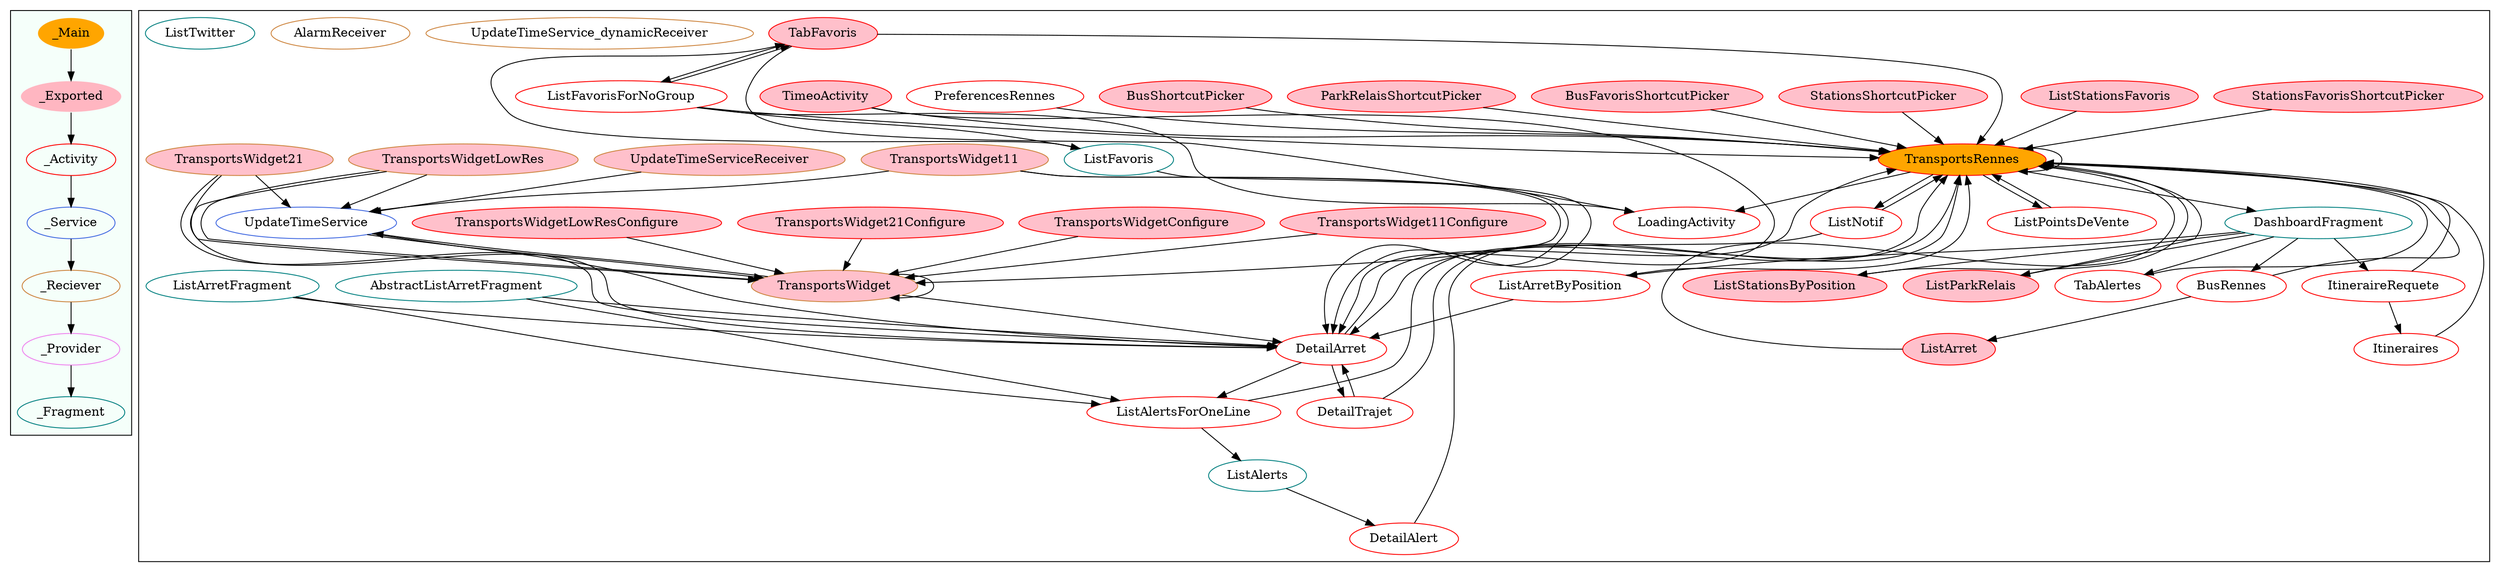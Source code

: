 digraph G {
subgraph cluster_legend{ 
bgcolor=mintcream;
_Activity[color = red];
_Service[color = royalblue];
_Provider[color = violet];
_Reciever[color = peru];
_Fragment[color = teal];
_Main[style=filled, fillcolor=orange, color = mintcream];
_Exported[style=filled, fillcolor=lightpink, color = mintcream];
_Main -> _Exported -> _Activity -> _Service -> _Reciever -> _Provider -> _Fragment; 
}
subgraph cluster_component{ 
BusFavorisShortcutPicker[style=filled, fillcolor=pink, color = red];
ItineraireRequete[color = red];
ListAlertsForOneLine[color = red];
ParkRelaisShortcutPicker[style=filled, fillcolor=pink, color = red];
TransportsWidgetConfigure[style=filled, fillcolor=pink, color = red];
BusShortcutPicker[style=filled, fillcolor=pink, color = red];
PreferencesRennes[color = red];
TransportsWidget21Configure[style=filled, fillcolor=pink, color = red];
TimeoActivity[style=filled, fillcolor=pink, color = red];
StationsFavorisShortcutPicker[style=filled, fillcolor=pink, color = red];
BusRennes[color = red];
LoadingActivity[color = red];
TransportsWidgetLowResConfigure[style=filled, fillcolor=pink, color = red];
ListStationsFavoris[style=filled, fillcolor=pink, color = red];
ListStationsByPosition[style=filled, fillcolor=pink, color = red];
Itineraires[color = red];
ListParkRelais[style=filled, fillcolor=pink, color = red];
ListArretByPosition[color = red];
ListNotif[color = red];
TransportsRennes[style=filled, fillcolor=orange, color = red];
DetailAlert[color = red];
ListPointsDeVente[color = red];
TabAlertes[color = red];
DetailTrajet[color = red];
TransportsWidget11Configure[style=filled, fillcolor=pink, color = red];
DetailArret[color = red];
ListArret[style=filled, fillcolor=pink, color = red];
TabFavoris[style=filled, fillcolor=pink, color = red];
StationsShortcutPicker[style=filled, fillcolor=pink, color = red];
ListFavorisForNoGroup[color = red];
UpdateTimeService[color = royalblue];
UpdateTimeService_dynamicReceiver[color = peru];
TransportsWidget21[style=filled, fillcolor=pink, color = peru];
TransportsWidget11[style=filled, fillcolor=pink, color = peru];
TransportsWidget[style=filled, fillcolor=pink, color = peru];
AlarmReceiver[color = peru];
TransportsWidgetLowRes[style=filled, fillcolor=pink, color = peru];
UpdateTimeServiceReceiver[style=filled, fillcolor=pink, color = peru];
DashboardFragment[color = teal];
AbstractListArretFragment[color = teal];
ListAlerts[color = teal];
ListArretFragment[color = teal];
ListFavoris[color = teal];
ListTwitter[color = teal];
ItineraireRequete->Itineraires;
ItineraireRequete->TransportsRennes;
ListAlertsForOneLine->TransportsRennes;
ListAlertsForOneLine->ListAlerts;
AbstractListArretFragment->ListAlertsForOneLine;
AbstractListArretFragment->DetailArret;
BusShortcutPicker->TransportsRennes;
PreferencesRennes->TransportsRennes;
TransportsWidget21Configure->TransportsWidget;
ListAlerts->DetailAlert;
TransportsWidgetLowRes->TransportsWidget;
TransportsWidgetLowRes->UpdateTimeService;
TransportsWidgetLowRes->DetailArret;
StationsFavorisShortcutPicker->TransportsRennes;
ListStationsFavoris->TransportsRennes;
ListStationsByPosition->TransportsRennes;
ListParkRelais->TransportsRennes;
UpdateTimeServiceReceiver->UpdateTimeService;
TransportsRennes->LoadingActivity;
TransportsRennes->ListNotif;
TransportsRennes->ListPointsDeVente;
TransportsRennes->TransportsRennes;
TransportsRennes->DashboardFragment;
ListPointsDeVente->TransportsRennes;
DetailArret->DetailTrajet;
DetailArret->TransportsRennes;
DetailArret->ListAlertsForOneLine;
DashboardFragment->TabAlertes;
DashboardFragment->ListStationsByPosition;
DashboardFragment->BusRennes;
DashboardFragment->ListParkRelais;
DashboardFragment->ItineraireRequete;
DashboardFragment->ListArretByPosition;
TransportsWidget->TransportsWidget;
TransportsWidget->DetailArret;
TransportsWidget->UpdateTimeService;
StationsShortcutPicker->TransportsRennes;
ListFavorisForNoGroup->ListFavoris;
ListFavorisForNoGroup->TabFavoris;
ListFavorisForNoGroup->LoadingActivity;
ListFavorisForNoGroup->TransportsRennes;
ListArretFragment->ListAlertsForOneLine;
ListArretFragment->DetailArret;
BusFavorisShortcutPicker->TransportsRennes;
UpdateTimeService->TransportsWidget;
UpdateTimeService->DetailArret;
ParkRelaisShortcutPicker->TransportsRennes;
TransportsWidgetConfigure->TransportsWidget;
TimeoActivity->DetailArret;
TimeoActivity->TransportsRennes;
BusRennes->ListArret;
BusRennes->TransportsRennes;
TransportsWidget21->UpdateTimeService;
TransportsWidget21->TransportsWidget;
TransportsWidget21->DetailArret;
TransportsWidgetLowResConfigure->TransportsWidget;
Itineraires->TransportsRennes;
ListArretByPosition->TransportsRennes;
ListArretByPosition->DetailArret;
ListNotif->DetailArret;
ListNotif->TransportsRennes;
DetailAlert->TransportsRennes;
TabAlertes->TransportsRennes;
DetailTrajet->TransportsRennes;
DetailTrajet->DetailArret;
TransportsWidget11Configure->TransportsWidget;
TransportsWidget11->UpdateTimeService;
TransportsWidget11->DetailArret;
TransportsWidget11->TransportsWidget;
ListArret->TransportsRennes;
TabFavoris->LoadingActivity;
TabFavoris->TransportsRennes;
TabFavoris->ListFavorisForNoGroup;
ListFavoris->DetailArret;
ListFavoris->TabFavoris;
}
}
